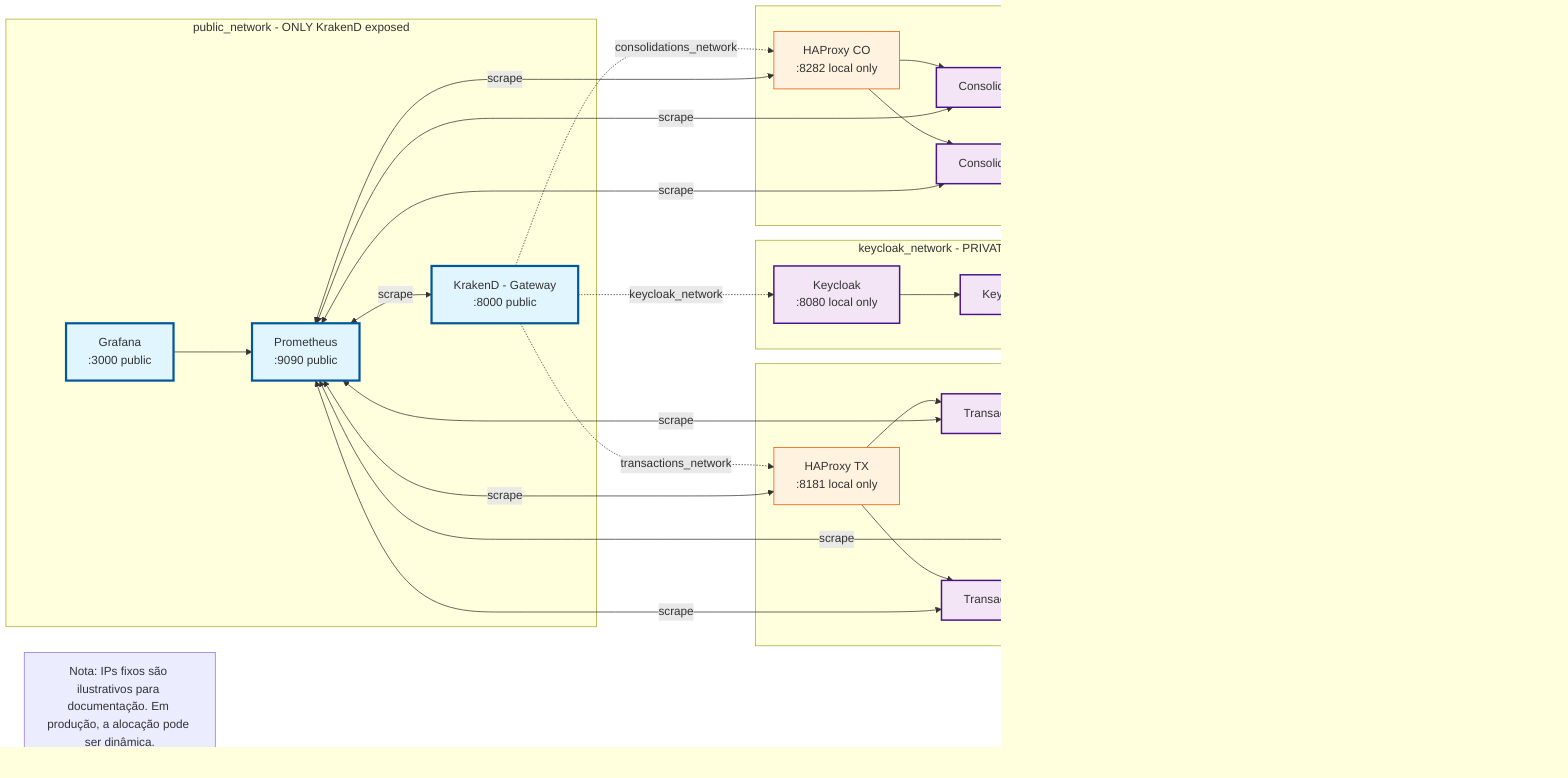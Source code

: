 flowchart LR
  NoteIPs[Nota: IPs fixos são ilustrativos para documentação. Em produção, a alocação pode ser dinâmica.]
  subgraph Public[public_network - ONLY KrakenD exposed]
    G[KrakenD - Gateway<br/>:8000 public]
    P[Prometheus<br/>:9090 public]
    Gr[Grafana<br/>:3000 public]
  end

  subgraph Keycloak[keycloak_network - PRIVATE]
    KC[Keycloak<br/>:8080 local only]
    KCDB[Keycloak DB]
  end

  subgraph TxNet[transactions_network - PRIVATE]
    T1[Transactions API #1]
    T2[Transactions API #2]
    HTX[HAProxy TX<br/>:8181 local only]
    PQT[PgBouncer TX]
    DBT[Postgres TX]
    MQT[RabbitMQ<br/>:15672 local only]
  end

  subgraph CoNet[consolidations_network - PRIVATE]
    C1[Consolidations API #1]
    C2[Consolidations API #2]
    HCO[HAProxy CO<br/>:8282 local only]
    PQC[PgBouncer CO]
    DBC[Postgres CO]
    MQC[RabbitMQ<br/>:15692 local only]
  end

  %% Multi-network connections
  G -.->|keycloak_network| KC
  G -.->|transactions_network| HTX
  G -.->|consolidations_network| HCO

  HTX --> T1 & T2
  HCO --> C1 & C2

  T1 & T2 --> PQT --> DBT
  C1 & C2 --> PQC --> DBC
  KC --> KCDB

  %% RabbitMQ connections - same instance, different network IPs
  MQT -.->|same instance| MQC
  T1 & T2 --> MQT
  C1 & C2 --> MQC

  %% Monitoring
  P <-- scrape --> G & T1 & T2 & C1 & C2 & HTX & HCO & MQT
  Gr --> P

  classDef publicAccess fill:#e1f5fe,stroke:#01579b,stroke-width:3px
  classDef privateOnly fill:#f3e5f5,stroke:#4a148c,stroke-width:2px
  classDef localDebug fill:#fff3e0,stroke:#e65100,stroke-width:1px

  class G,P,Gr publicAccess
  class KC,T1,T2,C1,C2,PQT,PQC,DBT,DBC,KCDB privateOnly
  class HTX,HCO,MQT,MQC localDebug